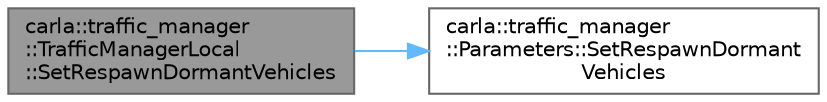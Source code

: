 digraph "carla::traffic_manager::TrafficManagerLocal::SetRespawnDormantVehicles"
{
 // INTERACTIVE_SVG=YES
 // LATEX_PDF_SIZE
  bgcolor="transparent";
  edge [fontname=Helvetica,fontsize=10,labelfontname=Helvetica,labelfontsize=10];
  node [fontname=Helvetica,fontsize=10,shape=box,height=0.2,width=0.4];
  rankdir="LR";
  Node1 [id="Node000001",label="carla::traffic_manager\l::TrafficManagerLocal\l::SetRespawnDormantVehicles",height=0.2,width=0.4,color="gray40", fillcolor="grey60", style="filled", fontcolor="black",tooltip="Method to set automatic respawn of dormant vehicles."];
  Node1 -> Node2 [id="edge1_Node000001_Node000002",color="steelblue1",style="solid",tooltip=" "];
  Node2 [id="Node000002",label="carla::traffic_manager\l::Parameters::SetRespawnDormant\lVehicles",height=0.2,width=0.4,color="grey40", fillcolor="white", style="filled",URL="$d6/ddb/classcarla_1_1traffic__manager_1_1Parameters.html#aa5e626a1f8954f0347307245c8071a6e",tooltip="Method to set if we are automatically respawning vehicles."];
}
